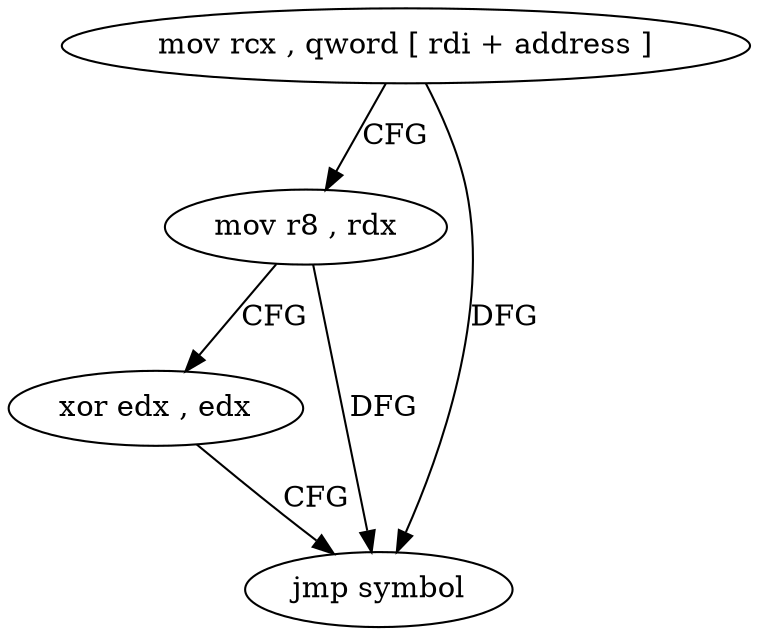 digraph "func" {
"157408" [label = "mov rcx , qword [ rdi + address ]" ]
"157412" [label = "mov r8 , rdx" ]
"157415" [label = "xor edx , edx" ]
"157417" [label = "jmp symbol" ]
"157408" -> "157412" [ label = "CFG" ]
"157408" -> "157417" [ label = "DFG" ]
"157412" -> "157415" [ label = "CFG" ]
"157412" -> "157417" [ label = "DFG" ]
"157415" -> "157417" [ label = "CFG" ]
}
